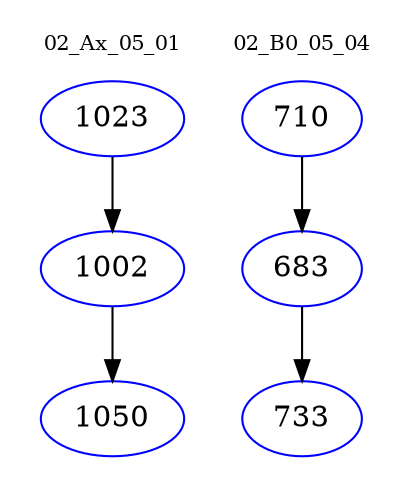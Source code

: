 digraph{
subgraph cluster_0 {
color = white
label = "02_Ax_05_01";
fontsize=10;
T0_1023 [label="1023", color="blue"]
T0_1023 -> T0_1002 [color="black"]
T0_1002 [label="1002", color="blue"]
T0_1002 -> T0_1050 [color="black"]
T0_1050 [label="1050", color="blue"]
}
subgraph cluster_1 {
color = white
label = "02_B0_05_04";
fontsize=10;
T1_710 [label="710", color="blue"]
T1_710 -> T1_683 [color="black"]
T1_683 [label="683", color="blue"]
T1_683 -> T1_733 [color="black"]
T1_733 [label="733", color="blue"]
}
}

